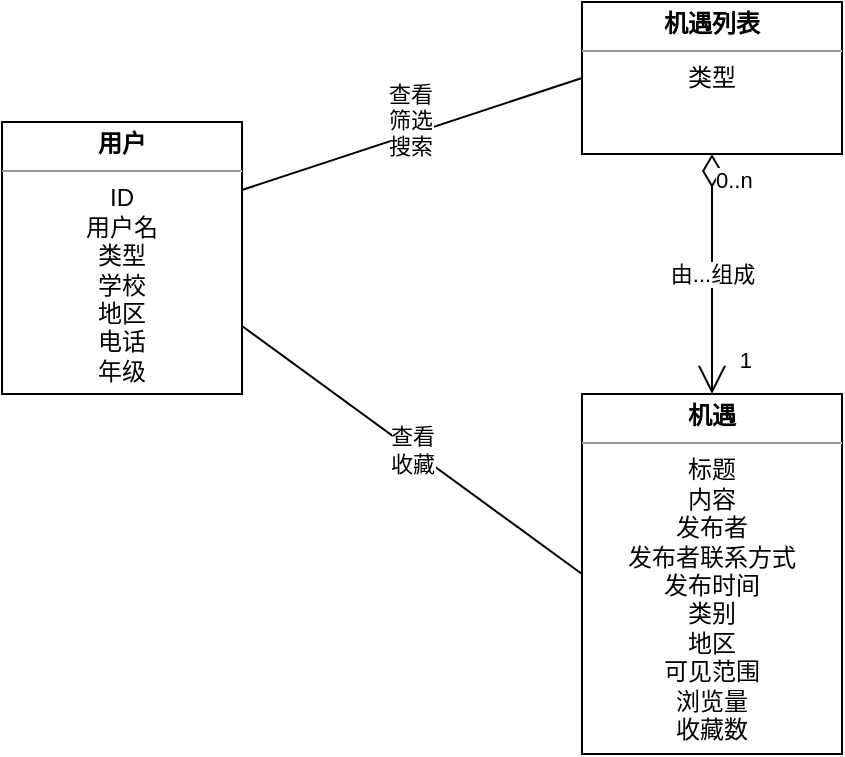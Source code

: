 <mxfile version="13.9.8" type="device"><diagram id="NRDEWvQrjugPu43pzdgS" name="Page-1"><mxGraphModel dx="1264" dy="584" grid="1" gridSize="10" guides="1" tooltips="1" connect="1" arrows="1" fold="1" page="1" pageScale="1" pageWidth="827" pageHeight="1169" math="0" shadow="0"><root><mxCell id="0"/><mxCell id="1" parent="0"/><mxCell id="bO_aim0ZFs-ml48rh5mN-4" value="&lt;p style=&quot;margin: 0px ; margin-top: 4px ; text-align: center&quot;&gt;&lt;b&gt;用户&lt;/b&gt;&lt;/p&gt;&lt;hr size=&quot;1&quot;&gt;&lt;div style=&quot;text-align: center ; height: 2px&quot;&gt;ID&lt;br&gt;用户名&lt;br&gt;类型&lt;br&gt;学校&lt;br&gt;地区&lt;br&gt;电话&lt;br&gt;年级&lt;/div&gt;" style="verticalAlign=top;align=left;overflow=fill;fontSize=12;fontFamily=Helvetica;html=1;" parent="1" vertex="1"><mxGeometry x="210" y="504" width="120" height="136" as="geometry"/></mxCell><mxCell id="bO_aim0ZFs-ml48rh5mN-6" value="&lt;p style=&quot;margin: 0px ; margin-top: 4px ; text-align: center&quot;&gt;&lt;b&gt;机遇列表&lt;/b&gt;&lt;/p&gt;&lt;hr size=&quot;1&quot;&gt;&lt;div style=&quot;text-align: center ; height: 2px&quot;&gt;类型&lt;/div&gt;" style="verticalAlign=top;align=left;overflow=fill;fontSize=12;fontFamily=Helvetica;html=1;" parent="1" vertex="1"><mxGeometry x="500" y="444" width="130" height="76" as="geometry"/></mxCell><mxCell id="Z8298cuIOV_C6VHBI2nG-10" value="&lt;p style=&quot;margin: 0px ; margin-top: 4px ; text-align: center&quot;&gt;&lt;b&gt;机遇&lt;/b&gt;&lt;/p&gt;&lt;hr size=&quot;1&quot;&gt;&lt;div style=&quot;text-align: center ; height: 2px&quot;&gt;标题&lt;br&gt;内容&lt;br&gt;发布者&lt;br&gt;发布者联系方式&lt;br&gt;发布时间&lt;br&gt;类别&lt;br&gt;地区&lt;br&gt;可见范围&lt;br&gt;浏览量&lt;br&gt;收藏数&lt;/div&gt;" style="verticalAlign=top;align=left;overflow=fill;fontSize=12;fontFamily=Helvetica;html=1;" parent="1" vertex="1"><mxGeometry x="500" y="640" width="130" height="180" as="geometry"/></mxCell><mxCell id="Z8298cuIOV_C6VHBI2nG-24" value="由...组成" style="endArrow=open;html=1;endSize=12;startArrow=diamondThin;startSize=14;startFill=0;edgeStyle=orthogonalEdgeStyle;exitX=0.5;exitY=1;exitDx=0;exitDy=0;entryX=0.5;entryY=0;entryDx=0;entryDy=0;" parent="1" source="bO_aim0ZFs-ml48rh5mN-6" target="Z8298cuIOV_C6VHBI2nG-10" edge="1"><mxGeometry relative="1" as="geometry"><mxPoint x="514" y="544" as="sourcePoint"/><mxPoint x="674" y="544" as="targetPoint"/></mxGeometry></mxCell><mxCell id="Z8298cuIOV_C6VHBI2nG-25" value="0..n" style="edgeLabel;resizable=0;html=1;align=left;verticalAlign=top;" parent="Z8298cuIOV_C6VHBI2nG-24" connectable="0" vertex="1"><mxGeometry x="-1" relative="1" as="geometry"/></mxCell><mxCell id="Z8298cuIOV_C6VHBI2nG-26" value="1" style="edgeLabel;resizable=0;html=1;align=right;verticalAlign=top;" parent="Z8298cuIOV_C6VHBI2nG-24" connectable="0" vertex="1"><mxGeometry x="1" relative="1" as="geometry"><mxPoint x="20" y="-30" as="offset"/></mxGeometry></mxCell><mxCell id="Z8298cuIOV_C6VHBI2nG-38" value="" style="endArrow=none;html=1;exitX=1;exitY=0.25;exitDx=0;exitDy=0;entryX=0;entryY=0.5;entryDx=0;entryDy=0;" parent="1" source="bO_aim0ZFs-ml48rh5mN-4" target="bO_aim0ZFs-ml48rh5mN-6" edge="1"><mxGeometry width="50" height="50" relative="1" as="geometry"><mxPoint x="230" y="474" as="sourcePoint"/><mxPoint x="494" y="474" as="targetPoint"/></mxGeometry></mxCell><mxCell id="Z8298cuIOV_C6VHBI2nG-39" value="查看&lt;br&gt;筛选&lt;br&gt;搜索" style="edgeLabel;html=1;align=center;verticalAlign=middle;resizable=0;points=[];" parent="Z8298cuIOV_C6VHBI2nG-38" vertex="1" connectable="0"><mxGeometry x="0.248" y="1" relative="1" as="geometry"><mxPoint x="-21.76" y="1" as="offset"/></mxGeometry></mxCell><mxCell id="Z8298cuIOV_C6VHBI2nG-43" value="查看&lt;br&gt;收藏" style="endArrow=none;html=1;entryX=1;entryY=0.75;entryDx=0;entryDy=0;exitX=0;exitY=0.5;exitDx=0;exitDy=0;" parent="1" source="Z8298cuIOV_C6VHBI2nG-10" target="bO_aim0ZFs-ml48rh5mN-4" edge="1"><mxGeometry width="50" height="50" relative="1" as="geometry"><mxPoint x="374" y="585" as="sourcePoint"/><mxPoint x="434" y="654" as="targetPoint"/></mxGeometry></mxCell></root></mxGraphModel></diagram></mxfile>